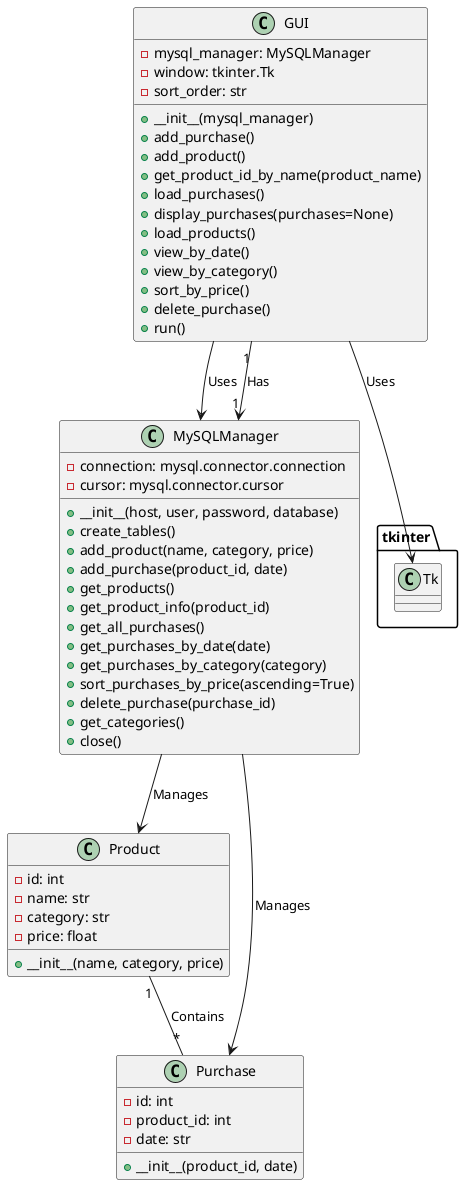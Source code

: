 @startuml
class MySQLManager {
    - connection: mysql.connector.connection
    - cursor: mysql.connector.cursor
    + __init__(host, user, password, database)
    + create_tables()
    + add_product(name, category, price)
    + add_purchase(product_id, date)
    + get_products()
    + get_product_info(product_id)
    + get_all_purchases()
    + get_purchases_by_date(date)
    + get_purchases_by_category(category)
    + sort_purchases_by_price(ascending=True)
    + delete_purchase(purchase_id)
    + get_categories()
    + close()
}

class Product {
    - id: int
    - name: str
    - category: str
    - price: float
    + __init__(name, category, price)
}

class Purchase {
    - id: int
    - product_id: int
    - date: str
    + __init__(product_id, date)
}

class GUI {
    - mysql_manager: MySQLManager
    - window: tkinter.Tk
    - sort_order: str
    + __init__(mysql_manager)
    + add_purchase()
    + add_product()
    + get_product_id_by_name(product_name)
    + load_purchases()
    + display_purchases(purchases=None)
    + load_products()
    + view_by_date()
    + view_by_category()
    + sort_by_price()
    + delete_purchase()
    + run()
}

Product "1" -- "*" Purchase : Contains
MySQLManager --> Product : Manages
MySQLManager --> Purchase : Manages
GUI --> MySQLManager : Uses
GUI --> tkinter.Tk : Uses
GUI "1" --> "1" MySQLManager : Has
@enduml
